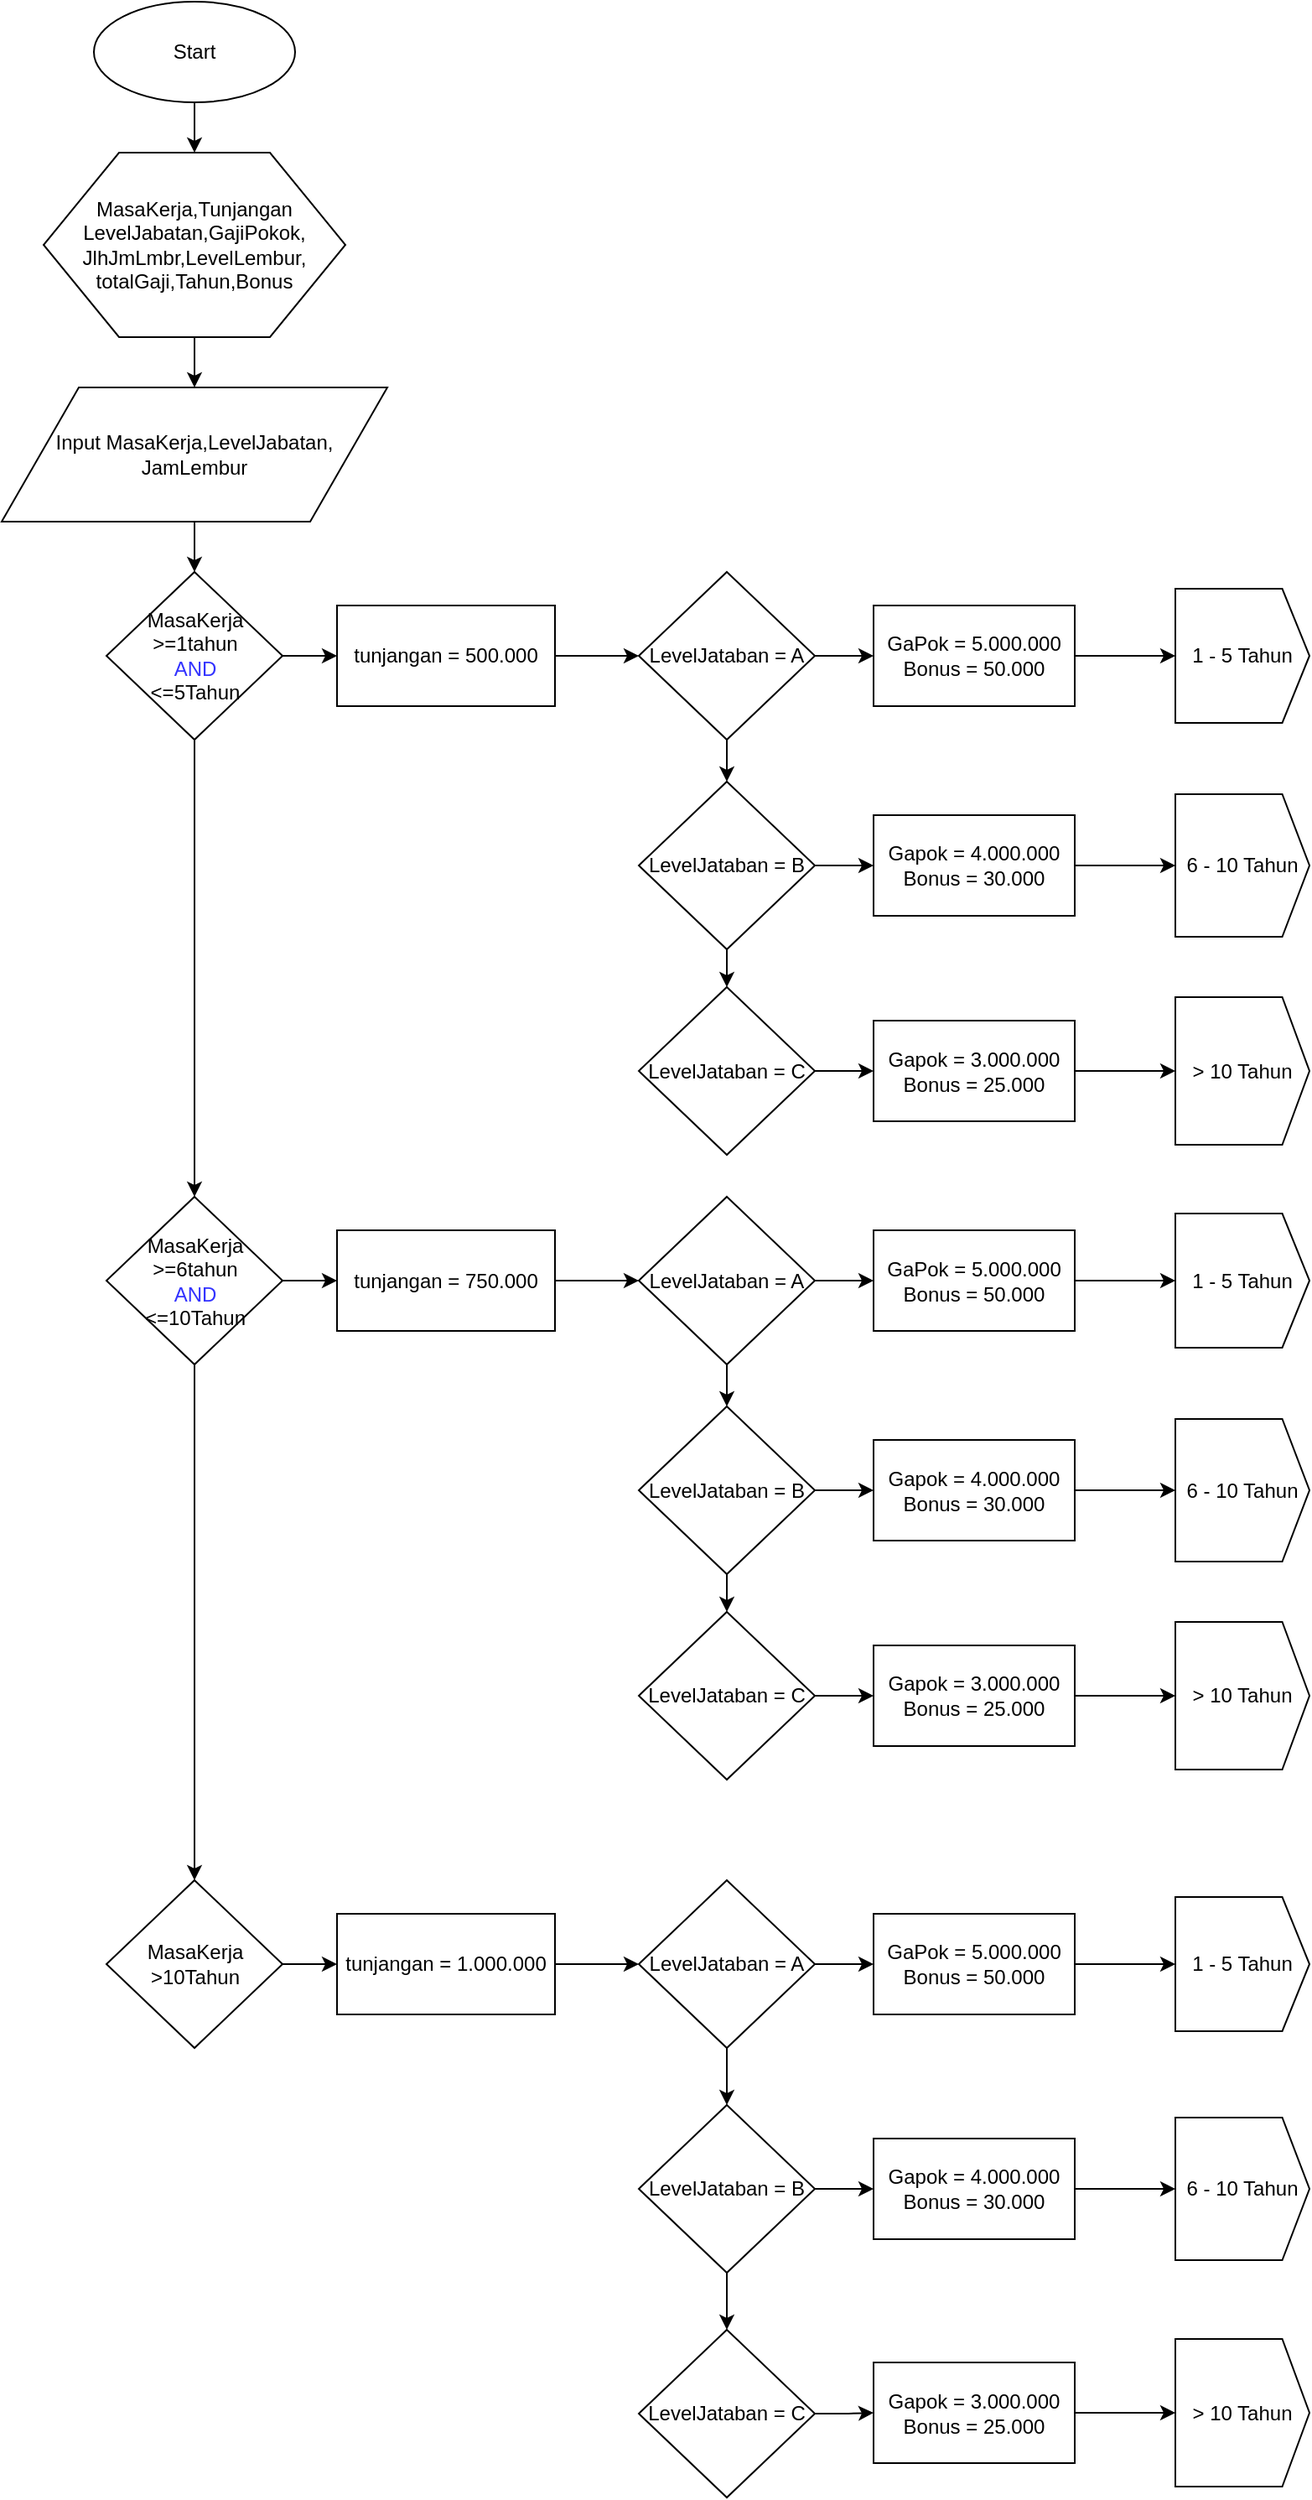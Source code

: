 <mxfile version="12.1.3" type="github" pages="3">
  <diagram id="6a731a19-8d31-9384-78a2-239565b7b9f0" name="Page-1">
    <mxGraphModel dx="2135" dy="1095" grid="1" gridSize="10" guides="1" tooltips="1" connect="1" arrows="1" fold="1" page="1" pageScale="1" pageWidth="3300" pageHeight="2339" background="#ffffff" math="0" shadow="0">
      <root>
        <mxCell id="0"/>
        <mxCell id="1" parent="0"/>
        <mxCell id="Qgxx7pnSmwGBrbIEIWsP-57" value="" style="edgeStyle=orthogonalEdgeStyle;rounded=0;orthogonalLoop=1;jettySize=auto;html=1;" parent="1" source="Qgxx7pnSmwGBrbIEIWsP-55" target="Qgxx7pnSmwGBrbIEIWsP-56" edge="1">
          <mxGeometry relative="1" as="geometry"/>
        </mxCell>
        <mxCell id="Qgxx7pnSmwGBrbIEIWsP-55" value="Start" style="ellipse;whiteSpace=wrap;html=1;" parent="1" vertex="1">
          <mxGeometry x="55" y="60" width="120" height="60" as="geometry"/>
        </mxCell>
        <mxCell id="Qgxx7pnSmwGBrbIEIWsP-59" value="" style="edgeStyle=orthogonalEdgeStyle;rounded=0;orthogonalLoop=1;jettySize=auto;html=1;" parent="1" source="Qgxx7pnSmwGBrbIEIWsP-56" target="Qgxx7pnSmwGBrbIEIWsP-58" edge="1">
          <mxGeometry relative="1" as="geometry"/>
        </mxCell>
        <mxCell id="Qgxx7pnSmwGBrbIEIWsP-56" value="MasaKerja,Tunjangan&lt;br&gt;LevelJabatan,GajiPokok,&lt;br&gt;JlhJmLmbr,LevelLembur,&lt;br&gt;totalGaji,Tahun,Bonus" style="shape=hexagon;perimeter=hexagonPerimeter2;whiteSpace=wrap;html=1;" parent="1" vertex="1">
          <mxGeometry x="25" y="150" width="180" height="110" as="geometry"/>
        </mxCell>
        <mxCell id="Qgxx7pnSmwGBrbIEIWsP-61" value="" style="edgeStyle=orthogonalEdgeStyle;rounded=0;orthogonalLoop=1;jettySize=auto;html=1;" parent="1" source="Qgxx7pnSmwGBrbIEIWsP-58" target="Qgxx7pnSmwGBrbIEIWsP-60" edge="1">
          <mxGeometry relative="1" as="geometry"/>
        </mxCell>
        <mxCell id="Qgxx7pnSmwGBrbIEIWsP-58" value="Input MasaKerja,LevelJabatan,&lt;br&gt;JamLembur" style="shape=parallelogram;perimeter=parallelogramPerimeter;whiteSpace=wrap;html=1;" parent="1" vertex="1">
          <mxGeometry y="290" width="230" height="80" as="geometry"/>
        </mxCell>
        <mxCell id="Qgxx7pnSmwGBrbIEIWsP-66" value="" style="edgeStyle=orthogonalEdgeStyle;rounded=0;orthogonalLoop=1;jettySize=auto;html=1;" parent="1" source="Qgxx7pnSmwGBrbIEIWsP-60" target="Qgxx7pnSmwGBrbIEIWsP-63" edge="1">
          <mxGeometry relative="1" as="geometry"/>
        </mxCell>
        <mxCell id="dYlzVkUk47u2wLpIIhUg-4" value="" style="edgeStyle=orthogonalEdgeStyle;rounded=0;orthogonalLoop=1;jettySize=auto;html=1;" parent="1" source="Qgxx7pnSmwGBrbIEIWsP-60" target="dYlzVkUk47u2wLpIIhUg-2" edge="1">
          <mxGeometry relative="1" as="geometry"/>
        </mxCell>
        <mxCell id="Qgxx7pnSmwGBrbIEIWsP-60" value="MasaKerja&lt;br&gt;&amp;gt;=1tahun&lt;br&gt;&lt;font color=&quot;#3333ff&quot;&gt;AND&lt;/font&gt;&lt;br&gt;&amp;lt;=5Tahun" style="rhombus;whiteSpace=wrap;html=1;" parent="1" vertex="1">
          <mxGeometry x="62.5" y="400" width="105" height="100" as="geometry"/>
        </mxCell>
        <mxCell id="Qgxx7pnSmwGBrbIEIWsP-65" value="" style="edgeStyle=orthogonalEdgeStyle;rounded=0;orthogonalLoop=1;jettySize=auto;html=1;" parent="1" source="Qgxx7pnSmwGBrbIEIWsP-63" edge="1">
          <mxGeometry relative="1" as="geometry">
            <mxPoint x="380" y="450" as="targetPoint"/>
          </mxGeometry>
        </mxCell>
        <mxCell id="Qgxx7pnSmwGBrbIEIWsP-63" value="tunjangan = 500.000" style="rounded=0;whiteSpace=wrap;html=1;" parent="1" vertex="1">
          <mxGeometry x="200" y="420" width="130" height="60" as="geometry"/>
        </mxCell>
        <mxCell id="dYlzVkUk47u2wLpIIhUg-1" value="" style="edgeStyle=orthogonalEdgeStyle;rounded=0;orthogonalLoop=1;jettySize=auto;html=1;" parent="1" source="dYlzVkUk47u2wLpIIhUg-2" target="dYlzVkUk47u2wLpIIhUg-3" edge="1">
          <mxGeometry relative="1" as="geometry"/>
        </mxCell>
        <mxCell id="dYlzVkUk47u2wLpIIhUg-8" value="" style="edgeStyle=orthogonalEdgeStyle;rounded=0;orthogonalLoop=1;jettySize=auto;html=1;" parent="1" source="dYlzVkUk47u2wLpIIhUg-2" target="dYlzVkUk47u2wLpIIhUg-6" edge="1">
          <mxGeometry relative="1" as="geometry"/>
        </mxCell>
        <mxCell id="dYlzVkUk47u2wLpIIhUg-2" value="MasaKerja&lt;br&gt;&amp;gt;=6tahun&lt;br&gt;&lt;font color=&quot;#3333ff&quot;&gt;AND&lt;/font&gt;&lt;br&gt;&amp;lt;=10Tahun" style="rhombus;whiteSpace=wrap;html=1;" parent="1" vertex="1">
          <mxGeometry x="62.5" y="772.5" width="105" height="100" as="geometry"/>
        </mxCell>
        <mxCell id="4lz0NkKaOYHbRc20Ui9C-21" value="" style="edgeStyle=orthogonalEdgeStyle;rounded=0;orthogonalLoop=1;jettySize=auto;html=1;" edge="1" parent="1" source="dYlzVkUk47u2wLpIIhUg-3" target="4lz0NkKaOYHbRc20Ui9C-6">
          <mxGeometry relative="1" as="geometry"/>
        </mxCell>
        <mxCell id="dYlzVkUk47u2wLpIIhUg-3" value="tunjangan = 750.000" style="rounded=0;whiteSpace=wrap;html=1;" parent="1" vertex="1">
          <mxGeometry x="200" y="792.5" width="130" height="60" as="geometry"/>
        </mxCell>
        <mxCell id="dYlzVkUk47u2wLpIIhUg-5" value="" style="edgeStyle=orthogonalEdgeStyle;rounded=0;orthogonalLoop=1;jettySize=auto;html=1;" parent="1" source="dYlzVkUk47u2wLpIIhUg-6" target="dYlzVkUk47u2wLpIIhUg-7" edge="1">
          <mxGeometry relative="1" as="geometry"/>
        </mxCell>
        <mxCell id="dYlzVkUk47u2wLpIIhUg-6" value="MasaKerja&lt;br&gt;&amp;gt;10Tahun" style="rhombus;whiteSpace=wrap;html=1;" parent="1" vertex="1">
          <mxGeometry x="62.5" y="1180" width="105" height="100" as="geometry"/>
        </mxCell>
        <mxCell id="4lz0NkKaOYHbRc20Ui9C-39" value="" style="edgeStyle=orthogonalEdgeStyle;rounded=0;orthogonalLoop=1;jettySize=auto;html=1;" edge="1" parent="1" source="dYlzVkUk47u2wLpIIhUg-7" target="4lz0NkKaOYHbRc20Ui9C-24">
          <mxGeometry relative="1" as="geometry"/>
        </mxCell>
        <mxCell id="dYlzVkUk47u2wLpIIhUg-7" value="tunjangan = 1.000.000" style="rounded=0;whiteSpace=wrap;html=1;" parent="1" vertex="1">
          <mxGeometry x="200" y="1200" width="130" height="60" as="geometry"/>
        </mxCell>
        <mxCell id="md7aP9a993Q4YNCQHjae-6" value="" style="edgeStyle=orthogonalEdgeStyle;rounded=0;orthogonalLoop=1;jettySize=auto;html=1;" parent="1" source="md7aP9a993Q4YNCQHjae-3" target="md7aP9a993Q4YNCQHjae-4" edge="1">
          <mxGeometry relative="1" as="geometry"/>
        </mxCell>
        <mxCell id="4lz0NkKaOYHbRc20Ui9C-1" value="" style="edgeStyle=orthogonalEdgeStyle;rounded=0;orthogonalLoop=1;jettySize=auto;html=1;" edge="1" parent="1" source="md7aP9a993Q4YNCQHjae-3" target="md7aP9a993Q4YNCQHjae-8">
          <mxGeometry relative="1" as="geometry"/>
        </mxCell>
        <mxCell id="md7aP9a993Q4YNCQHjae-3" value="LevelJataban = A" style="rhombus;whiteSpace=wrap;html=1;" parent="1" vertex="1">
          <mxGeometry x="380" y="400" width="105" height="100" as="geometry"/>
        </mxCell>
        <mxCell id="DAVtJFWMKiSFKnXcEgFz-4" value="" style="edgeStyle=orthogonalEdgeStyle;rounded=0;orthogonalLoop=1;jettySize=auto;html=1;" parent="1" source="md7aP9a993Q4YNCQHjae-4" target="DAVtJFWMKiSFKnXcEgFz-1" edge="1">
          <mxGeometry relative="1" as="geometry"/>
        </mxCell>
        <mxCell id="md7aP9a993Q4YNCQHjae-4" value="GaPok = 5.000.000&lt;br&gt;Bonus = 50.000" style="rounded=0;whiteSpace=wrap;html=1;" parent="1" vertex="1">
          <mxGeometry x="520" y="420" width="120" height="60" as="geometry"/>
        </mxCell>
        <mxCell id="md7aP9a993Q4YNCQHjae-7" value="" style="edgeStyle=orthogonalEdgeStyle;rounded=0;orthogonalLoop=1;jettySize=auto;html=1;" parent="1" source="md7aP9a993Q4YNCQHjae-8" target="md7aP9a993Q4YNCQHjae-9" edge="1">
          <mxGeometry relative="1" as="geometry"/>
        </mxCell>
        <mxCell id="4lz0NkKaOYHbRc20Ui9C-3" value="" style="edgeStyle=orthogonalEdgeStyle;rounded=0;orthogonalLoop=1;jettySize=auto;html=1;" edge="1" parent="1" source="md7aP9a993Q4YNCQHjae-8" target="md7aP9a993Q4YNCQHjae-11">
          <mxGeometry relative="1" as="geometry"/>
        </mxCell>
        <mxCell id="md7aP9a993Q4YNCQHjae-8" value="LevelJataban = B" style="rhombus;whiteSpace=wrap;html=1;" parent="1" vertex="1">
          <mxGeometry x="380" y="525" width="105" height="100" as="geometry"/>
        </mxCell>
        <mxCell id="DAVtJFWMKiSFKnXcEgFz-5" value="" style="edgeStyle=orthogonalEdgeStyle;rounded=0;orthogonalLoop=1;jettySize=auto;html=1;" parent="1" source="md7aP9a993Q4YNCQHjae-9" target="DAVtJFWMKiSFKnXcEgFz-2" edge="1">
          <mxGeometry relative="1" as="geometry"/>
        </mxCell>
        <mxCell id="md7aP9a993Q4YNCQHjae-9" value="Gapok = 4.000.000&lt;br&gt;Bonus = 30.000" style="rounded=0;whiteSpace=wrap;html=1;" parent="1" vertex="1">
          <mxGeometry x="520" y="545" width="120" height="60" as="geometry"/>
        </mxCell>
        <mxCell id="md7aP9a993Q4YNCQHjae-10" value="" style="edgeStyle=orthogonalEdgeStyle;rounded=0;orthogonalLoop=1;jettySize=auto;html=1;" parent="1" source="md7aP9a993Q4YNCQHjae-11" target="md7aP9a993Q4YNCQHjae-12" edge="1">
          <mxGeometry relative="1" as="geometry"/>
        </mxCell>
        <mxCell id="md7aP9a993Q4YNCQHjae-11" value="LevelJataban = C" style="rhombus;whiteSpace=wrap;html=1;" parent="1" vertex="1">
          <mxGeometry x="380" y="647.5" width="105" height="100" as="geometry"/>
        </mxCell>
        <mxCell id="DAVtJFWMKiSFKnXcEgFz-6" value="" style="edgeStyle=orthogonalEdgeStyle;rounded=0;orthogonalLoop=1;jettySize=auto;html=1;" parent="1" source="md7aP9a993Q4YNCQHjae-12" target="DAVtJFWMKiSFKnXcEgFz-3" edge="1">
          <mxGeometry relative="1" as="geometry"/>
        </mxCell>
        <mxCell id="md7aP9a993Q4YNCQHjae-12" value="Gapok = 3.000.000&lt;br&gt;Bonus = 25.000" style="rounded=0;whiteSpace=wrap;html=1;" parent="1" vertex="1">
          <mxGeometry x="520" y="667.5" width="120" height="60" as="geometry"/>
        </mxCell>
        <mxCell id="DAVtJFWMKiSFKnXcEgFz-1" value="1 - 5 Tahun" style="shape=offPageConnector;whiteSpace=wrap;html=1;direction=north;size=0.203;" parent="1" vertex="1">
          <mxGeometry x="700" y="410" width="80" height="80" as="geometry"/>
        </mxCell>
        <mxCell id="DAVtJFWMKiSFKnXcEgFz-2" value="6 - 10 Tahun" style="shape=offPageConnector;whiteSpace=wrap;html=1;direction=north;size=0.203;" parent="1" vertex="1">
          <mxGeometry x="700" y="532.5" width="80" height="85" as="geometry"/>
        </mxCell>
        <mxCell id="DAVtJFWMKiSFKnXcEgFz-3" value="&amp;gt; 10 Tahun" style="shape=offPageConnector;whiteSpace=wrap;html=1;direction=north;size=0.203;" parent="1" vertex="1">
          <mxGeometry x="700" y="653.5" width="80" height="88" as="geometry"/>
        </mxCell>
        <mxCell id="4lz0NkKaOYHbRc20Ui9C-4" value="" style="edgeStyle=orthogonalEdgeStyle;rounded=0;orthogonalLoop=1;jettySize=auto;html=1;" edge="1" parent="1" source="4lz0NkKaOYHbRc20Ui9C-6" target="4lz0NkKaOYHbRc20Ui9C-8">
          <mxGeometry relative="1" as="geometry"/>
        </mxCell>
        <mxCell id="4lz0NkKaOYHbRc20Ui9C-5" value="" style="edgeStyle=orthogonalEdgeStyle;rounded=0;orthogonalLoop=1;jettySize=auto;html=1;" edge="1" parent="1" source="4lz0NkKaOYHbRc20Ui9C-6" target="4lz0NkKaOYHbRc20Ui9C-11">
          <mxGeometry relative="1" as="geometry"/>
        </mxCell>
        <mxCell id="4lz0NkKaOYHbRc20Ui9C-6" value="LevelJataban = A" style="rhombus;whiteSpace=wrap;html=1;" vertex="1" parent="1">
          <mxGeometry x="380" y="772.5" width="105" height="100" as="geometry"/>
        </mxCell>
        <mxCell id="4lz0NkKaOYHbRc20Ui9C-7" value="" style="edgeStyle=orthogonalEdgeStyle;rounded=0;orthogonalLoop=1;jettySize=auto;html=1;" edge="1" parent="1" source="4lz0NkKaOYHbRc20Ui9C-8" target="4lz0NkKaOYHbRc20Ui9C-18">
          <mxGeometry relative="1" as="geometry"/>
        </mxCell>
        <mxCell id="4lz0NkKaOYHbRc20Ui9C-8" value="GaPok = 5.000.000&lt;br&gt;Bonus = 50.000" style="rounded=0;whiteSpace=wrap;html=1;" vertex="1" parent="1">
          <mxGeometry x="520" y="792.5" width="120" height="60" as="geometry"/>
        </mxCell>
        <mxCell id="4lz0NkKaOYHbRc20Ui9C-9" value="" style="edgeStyle=orthogonalEdgeStyle;rounded=0;orthogonalLoop=1;jettySize=auto;html=1;" edge="1" parent="1" source="4lz0NkKaOYHbRc20Ui9C-11" target="4lz0NkKaOYHbRc20Ui9C-13">
          <mxGeometry relative="1" as="geometry"/>
        </mxCell>
        <mxCell id="4lz0NkKaOYHbRc20Ui9C-10" value="" style="edgeStyle=orthogonalEdgeStyle;rounded=0;orthogonalLoop=1;jettySize=auto;html=1;" edge="1" parent="1" source="4lz0NkKaOYHbRc20Ui9C-11" target="4lz0NkKaOYHbRc20Ui9C-15">
          <mxGeometry relative="1" as="geometry"/>
        </mxCell>
        <mxCell id="4lz0NkKaOYHbRc20Ui9C-11" value="LevelJataban = B" style="rhombus;whiteSpace=wrap;html=1;" vertex="1" parent="1">
          <mxGeometry x="380" y="897.5" width="105" height="100" as="geometry"/>
        </mxCell>
        <mxCell id="4lz0NkKaOYHbRc20Ui9C-12" value="" style="edgeStyle=orthogonalEdgeStyle;rounded=0;orthogonalLoop=1;jettySize=auto;html=1;" edge="1" parent="1" source="4lz0NkKaOYHbRc20Ui9C-13" target="4lz0NkKaOYHbRc20Ui9C-19">
          <mxGeometry relative="1" as="geometry"/>
        </mxCell>
        <mxCell id="4lz0NkKaOYHbRc20Ui9C-13" value="Gapok = 4.000.000&lt;br&gt;Bonus = 30.000" style="rounded=0;whiteSpace=wrap;html=1;" vertex="1" parent="1">
          <mxGeometry x="520" y="917.5" width="120" height="60" as="geometry"/>
        </mxCell>
        <mxCell id="4lz0NkKaOYHbRc20Ui9C-14" value="" style="edgeStyle=orthogonalEdgeStyle;rounded=0;orthogonalLoop=1;jettySize=auto;html=1;" edge="1" parent="1" source="4lz0NkKaOYHbRc20Ui9C-15" target="4lz0NkKaOYHbRc20Ui9C-17">
          <mxGeometry relative="1" as="geometry"/>
        </mxCell>
        <mxCell id="4lz0NkKaOYHbRc20Ui9C-15" value="LevelJataban = C" style="rhombus;whiteSpace=wrap;html=1;" vertex="1" parent="1">
          <mxGeometry x="380" y="1020" width="105" height="100" as="geometry"/>
        </mxCell>
        <mxCell id="4lz0NkKaOYHbRc20Ui9C-16" value="" style="edgeStyle=orthogonalEdgeStyle;rounded=0;orthogonalLoop=1;jettySize=auto;html=1;" edge="1" parent="1" source="4lz0NkKaOYHbRc20Ui9C-17" target="4lz0NkKaOYHbRc20Ui9C-20">
          <mxGeometry relative="1" as="geometry"/>
        </mxCell>
        <mxCell id="4lz0NkKaOYHbRc20Ui9C-17" value="Gapok = 3.000.000&lt;br&gt;Bonus = 25.000" style="rounded=0;whiteSpace=wrap;html=1;" vertex="1" parent="1">
          <mxGeometry x="520" y="1040" width="120" height="60" as="geometry"/>
        </mxCell>
        <mxCell id="4lz0NkKaOYHbRc20Ui9C-18" value="1 - 5 Tahun" style="shape=offPageConnector;whiteSpace=wrap;html=1;direction=north;size=0.203;" vertex="1" parent="1">
          <mxGeometry x="700" y="782.5" width="80" height="80" as="geometry"/>
        </mxCell>
        <mxCell id="4lz0NkKaOYHbRc20Ui9C-19" value="6 - 10 Tahun" style="shape=offPageConnector;whiteSpace=wrap;html=1;direction=north;size=0.203;" vertex="1" parent="1">
          <mxGeometry x="700" y="905" width="80" height="85" as="geometry"/>
        </mxCell>
        <mxCell id="4lz0NkKaOYHbRc20Ui9C-20" value="&amp;gt; 10 Tahun" style="shape=offPageConnector;whiteSpace=wrap;html=1;direction=north;size=0.203;" vertex="1" parent="1">
          <mxGeometry x="700" y="1026" width="80" height="88" as="geometry"/>
        </mxCell>
        <mxCell id="4lz0NkKaOYHbRc20Ui9C-22" value="" style="edgeStyle=orthogonalEdgeStyle;rounded=0;orthogonalLoop=1;jettySize=auto;html=1;" edge="1" parent="1" source="4lz0NkKaOYHbRc20Ui9C-24" target="4lz0NkKaOYHbRc20Ui9C-26">
          <mxGeometry relative="1" as="geometry"/>
        </mxCell>
        <mxCell id="4lz0NkKaOYHbRc20Ui9C-23" value="" style="edgeStyle=orthogonalEdgeStyle;rounded=0;orthogonalLoop=1;jettySize=auto;html=1;" edge="1" parent="1" source="4lz0NkKaOYHbRc20Ui9C-24" target="4lz0NkKaOYHbRc20Ui9C-29">
          <mxGeometry relative="1" as="geometry"/>
        </mxCell>
        <mxCell id="4lz0NkKaOYHbRc20Ui9C-24" value="LevelJataban = A" style="rhombus;whiteSpace=wrap;html=1;" vertex="1" parent="1">
          <mxGeometry x="380" y="1180" width="105" height="100" as="geometry"/>
        </mxCell>
        <mxCell id="4lz0NkKaOYHbRc20Ui9C-25" value="" style="edgeStyle=orthogonalEdgeStyle;rounded=0;orthogonalLoop=1;jettySize=auto;html=1;" edge="1" parent="1" source="4lz0NkKaOYHbRc20Ui9C-26" target="4lz0NkKaOYHbRc20Ui9C-36">
          <mxGeometry relative="1" as="geometry"/>
        </mxCell>
        <mxCell id="4lz0NkKaOYHbRc20Ui9C-26" value="GaPok = 5.000.000&lt;br&gt;Bonus = 50.000" style="rounded=0;whiteSpace=wrap;html=1;" vertex="1" parent="1">
          <mxGeometry x="520" y="1200" width="120" height="60" as="geometry"/>
        </mxCell>
        <mxCell id="4lz0NkKaOYHbRc20Ui9C-27" value="" style="edgeStyle=orthogonalEdgeStyle;rounded=0;orthogonalLoop=1;jettySize=auto;html=1;" edge="1" parent="1" source="4lz0NkKaOYHbRc20Ui9C-29" target="4lz0NkKaOYHbRc20Ui9C-31">
          <mxGeometry relative="1" as="geometry"/>
        </mxCell>
        <mxCell id="4lz0NkKaOYHbRc20Ui9C-28" value="" style="edgeStyle=orthogonalEdgeStyle;rounded=0;orthogonalLoop=1;jettySize=auto;html=1;" edge="1" parent="1" source="4lz0NkKaOYHbRc20Ui9C-29" target="4lz0NkKaOYHbRc20Ui9C-33">
          <mxGeometry relative="1" as="geometry"/>
        </mxCell>
        <mxCell id="4lz0NkKaOYHbRc20Ui9C-29" value="LevelJataban = B" style="rhombus;whiteSpace=wrap;html=1;" vertex="1" parent="1">
          <mxGeometry x="380" y="1314" width="105" height="100" as="geometry"/>
        </mxCell>
        <mxCell id="4lz0NkKaOYHbRc20Ui9C-30" value="" style="edgeStyle=orthogonalEdgeStyle;rounded=0;orthogonalLoop=1;jettySize=auto;html=1;" edge="1" parent="1" source="4lz0NkKaOYHbRc20Ui9C-31" target="4lz0NkKaOYHbRc20Ui9C-37">
          <mxGeometry relative="1" as="geometry"/>
        </mxCell>
        <mxCell id="4lz0NkKaOYHbRc20Ui9C-31" value="Gapok = 4.000.000&lt;br&gt;Bonus = 30.000" style="rounded=0;whiteSpace=wrap;html=1;" vertex="1" parent="1">
          <mxGeometry x="520" y="1334" width="120" height="60" as="geometry"/>
        </mxCell>
        <mxCell id="4lz0NkKaOYHbRc20Ui9C-32" value="" style="edgeStyle=orthogonalEdgeStyle;rounded=0;orthogonalLoop=1;jettySize=auto;html=1;" edge="1" parent="1" source="4lz0NkKaOYHbRc20Ui9C-33" target="4lz0NkKaOYHbRc20Ui9C-35">
          <mxGeometry relative="1" as="geometry"/>
        </mxCell>
        <mxCell id="4lz0NkKaOYHbRc20Ui9C-33" value="LevelJataban = C" style="rhombus;whiteSpace=wrap;html=1;" vertex="1" parent="1">
          <mxGeometry x="380" y="1448" width="105" height="100" as="geometry"/>
        </mxCell>
        <mxCell id="4lz0NkKaOYHbRc20Ui9C-34" value="" style="edgeStyle=orthogonalEdgeStyle;rounded=0;orthogonalLoop=1;jettySize=auto;html=1;" edge="1" parent="1" source="4lz0NkKaOYHbRc20Ui9C-35" target="4lz0NkKaOYHbRc20Ui9C-38">
          <mxGeometry relative="1" as="geometry"/>
        </mxCell>
        <mxCell id="4lz0NkKaOYHbRc20Ui9C-35" value="Gapok = 3.000.000&lt;br&gt;Bonus = 25.000" style="rounded=0;whiteSpace=wrap;html=1;" vertex="1" parent="1">
          <mxGeometry x="520" y="1467.5" width="120" height="60" as="geometry"/>
        </mxCell>
        <mxCell id="4lz0NkKaOYHbRc20Ui9C-36" value="1 - 5 Tahun" style="shape=offPageConnector;whiteSpace=wrap;html=1;direction=north;size=0.203;" vertex="1" parent="1">
          <mxGeometry x="700" y="1190" width="80" height="80" as="geometry"/>
        </mxCell>
        <mxCell id="4lz0NkKaOYHbRc20Ui9C-37" value="6 - 10 Tahun" style="shape=offPageConnector;whiteSpace=wrap;html=1;direction=north;size=0.203;" vertex="1" parent="1">
          <mxGeometry x="700" y="1321.5" width="80" height="85" as="geometry"/>
        </mxCell>
        <mxCell id="4lz0NkKaOYHbRc20Ui9C-38" value="&amp;gt; 10 Tahun" style="shape=offPageConnector;whiteSpace=wrap;html=1;direction=north;size=0.203;" vertex="1" parent="1">
          <mxGeometry x="700" y="1453.5" width="80" height="88" as="geometry"/>
        </mxCell>
      </root>
    </mxGraphModel>
  </diagram>
  <diagram id="wxg3SZZf4_jRpzEFONYv" name="Page-2">
    <mxGraphModel dx="1220" dy="626" grid="1" gridSize="10" guides="1" tooltips="1" connect="1" arrows="1" fold="1" page="1" pageScale="1" pageWidth="3300" pageHeight="2339" math="0" shadow="0">
      <root>
        <mxCell id="HwUOER14EXXH4MtBdWi0-0"/>
        <mxCell id="HwUOER14EXXH4MtBdWi0-1" parent="HwUOER14EXXH4MtBdWi0-0"/>
        <mxCell id="-7s1I6QiPSg-vK6KR4A9-10" value="" style="edgeStyle=orthogonalEdgeStyle;rounded=0;orthogonalLoop=1;jettySize=auto;html=1;" parent="HwUOER14EXXH4MtBdWi0-1" source="jdGRFoq5E-V2CgojmwZb-0" target="-7s1I6QiPSg-vK6KR4A9-2" edge="1">
          <mxGeometry relative="1" as="geometry"/>
        </mxCell>
        <mxCell id="jdGRFoq5E-V2CgojmwZb-0" value="1 - 5 Tahun" style="shape=offPageConnector;whiteSpace=wrap;html=1;direction=west;size=0.203;" parent="HwUOER14EXXH4MtBdWi0-1" vertex="1">
          <mxGeometry x="152.5" y="150" width="100" height="80" as="geometry"/>
        </mxCell>
        <mxCell id="-7s1I6QiPSg-vK6KR4A9-1" value="" style="edgeStyle=orthogonalEdgeStyle;rounded=0;orthogonalLoop=1;jettySize=auto;html=1;" parent="HwUOER14EXXH4MtBdWi0-1" source="-7s1I6QiPSg-vK6KR4A9-2" target="-7s1I6QiPSg-vK6KR4A9-3" edge="1">
          <mxGeometry relative="1" as="geometry"/>
        </mxCell>
        <mxCell id="-7s1I6QiPSg-vK6KR4A9-11" value="" style="edgeStyle=orthogonalEdgeStyle;rounded=0;orthogonalLoop=1;jettySize=auto;html=1;" parent="HwUOER14EXXH4MtBdWi0-1" source="-7s1I6QiPSg-vK6KR4A9-2" target="-7s1I6QiPSg-vK6KR4A9-5" edge="1">
          <mxGeometry relative="1" as="geometry"/>
        </mxCell>
        <mxCell id="-7s1I6QiPSg-vK6KR4A9-2" value="LevelJataban = A" style="rhombus;whiteSpace=wrap;html=1;" parent="HwUOER14EXXH4MtBdWi0-1" vertex="1">
          <mxGeometry x="150" y="270" width="105" height="100" as="geometry"/>
        </mxCell>
        <mxCell id="-7s1I6QiPSg-vK6KR4A9-3" value="Bonus = 50.000" style="rounded=0;whiteSpace=wrap;html=1;" parent="HwUOER14EXXH4MtBdWi0-1" vertex="1">
          <mxGeometry x="290" y="290" width="120" height="60" as="geometry"/>
        </mxCell>
        <mxCell id="-7s1I6QiPSg-vK6KR4A9-4" value="" style="edgeStyle=orthogonalEdgeStyle;rounded=0;orthogonalLoop=1;jettySize=auto;html=1;" parent="HwUOER14EXXH4MtBdWi0-1" source="-7s1I6QiPSg-vK6KR4A9-5" target="-7s1I6QiPSg-vK6KR4A9-6" edge="1">
          <mxGeometry relative="1" as="geometry"/>
        </mxCell>
        <mxCell id="-7s1I6QiPSg-vK6KR4A9-12" value="" style="edgeStyle=orthogonalEdgeStyle;rounded=0;orthogonalLoop=1;jettySize=auto;html=1;" parent="HwUOER14EXXH4MtBdWi0-1" source="-7s1I6QiPSg-vK6KR4A9-5" target="-7s1I6QiPSg-vK6KR4A9-8" edge="1">
          <mxGeometry relative="1" as="geometry"/>
        </mxCell>
        <mxCell id="-7s1I6QiPSg-vK6KR4A9-5" value="LevelJataban = B" style="rhombus;whiteSpace=wrap;html=1;" parent="HwUOER14EXXH4MtBdWi0-1" vertex="1">
          <mxGeometry x="150" y="395" width="105" height="100" as="geometry"/>
        </mxCell>
        <mxCell id="-7s1I6QiPSg-vK6KR4A9-6" value="Bonus = 30.000" style="rounded=0;whiteSpace=wrap;html=1;" parent="HwUOER14EXXH4MtBdWi0-1" vertex="1">
          <mxGeometry x="290" y="415" width="120" height="60" as="geometry"/>
        </mxCell>
        <mxCell id="-7s1I6QiPSg-vK6KR4A9-7" value="" style="edgeStyle=orthogonalEdgeStyle;rounded=0;orthogonalLoop=1;jettySize=auto;html=1;" parent="HwUOER14EXXH4MtBdWi0-1" source="-7s1I6QiPSg-vK6KR4A9-8" target="-7s1I6QiPSg-vK6KR4A9-9" edge="1">
          <mxGeometry relative="1" as="geometry"/>
        </mxCell>
        <mxCell id="-7s1I6QiPSg-vK6KR4A9-8" value="LevelJataban = C" style="rhombus;whiteSpace=wrap;html=1;" parent="HwUOER14EXXH4MtBdWi0-1" vertex="1">
          <mxGeometry x="150" y="517.5" width="105" height="100" as="geometry"/>
        </mxCell>
        <mxCell id="-7s1I6QiPSg-vK6KR4A9-9" value="Bonus = 25.000" style="rounded=0;whiteSpace=wrap;html=1;" parent="HwUOER14EXXH4MtBdWi0-1" vertex="1">
          <mxGeometry x="290" y="537.5" width="120" height="60" as="geometry"/>
        </mxCell>
        <mxCell id="-7s1I6QiPSg-vK6KR4A9-13" value="" style="edgeStyle=orthogonalEdgeStyle;rounded=0;orthogonalLoop=1;jettySize=auto;html=1;" parent="HwUOER14EXXH4MtBdWi0-1" source="-7s1I6QiPSg-vK6KR4A9-14" target="-7s1I6QiPSg-vK6KR4A9-17" edge="1">
          <mxGeometry relative="1" as="geometry"/>
        </mxCell>
        <mxCell id="-7s1I6QiPSg-vK6KR4A9-14" value="6 - 10 Tahun" style="shape=offPageConnector;whiteSpace=wrap;html=1;direction=west;size=0.203;" parent="HwUOER14EXXH4MtBdWi0-1" vertex="1">
          <mxGeometry x="482.5" y="150" width="100" height="80" as="geometry"/>
        </mxCell>
        <mxCell id="-7s1I6QiPSg-vK6KR4A9-15" value="" style="edgeStyle=orthogonalEdgeStyle;rounded=0;orthogonalLoop=1;jettySize=auto;html=1;" parent="HwUOER14EXXH4MtBdWi0-1" source="-7s1I6QiPSg-vK6KR4A9-17" target="-7s1I6QiPSg-vK6KR4A9-18" edge="1">
          <mxGeometry relative="1" as="geometry"/>
        </mxCell>
        <mxCell id="-7s1I6QiPSg-vK6KR4A9-16" value="" style="edgeStyle=orthogonalEdgeStyle;rounded=0;orthogonalLoop=1;jettySize=auto;html=1;" parent="HwUOER14EXXH4MtBdWi0-1" source="-7s1I6QiPSg-vK6KR4A9-17" target="-7s1I6QiPSg-vK6KR4A9-21" edge="1">
          <mxGeometry relative="1" as="geometry"/>
        </mxCell>
        <mxCell id="-7s1I6QiPSg-vK6KR4A9-17" value="LevelJataban = A" style="rhombus;whiteSpace=wrap;html=1;" parent="HwUOER14EXXH4MtBdWi0-1" vertex="1">
          <mxGeometry x="480" y="270" width="105" height="100" as="geometry"/>
        </mxCell>
        <mxCell id="-7s1I6QiPSg-vK6KR4A9-18" value="Bonus = 75.000" style="rounded=0;whiteSpace=wrap;html=1;" parent="HwUOER14EXXH4MtBdWi0-1" vertex="1">
          <mxGeometry x="620" y="290" width="120" height="60" as="geometry"/>
        </mxCell>
        <mxCell id="-7s1I6QiPSg-vK6KR4A9-19" value="" style="edgeStyle=orthogonalEdgeStyle;rounded=0;orthogonalLoop=1;jettySize=auto;html=1;" parent="HwUOER14EXXH4MtBdWi0-1" source="-7s1I6QiPSg-vK6KR4A9-21" target="-7s1I6QiPSg-vK6KR4A9-22" edge="1">
          <mxGeometry relative="1" as="geometry"/>
        </mxCell>
        <mxCell id="-7s1I6QiPSg-vK6KR4A9-20" value="" style="edgeStyle=orthogonalEdgeStyle;rounded=0;orthogonalLoop=1;jettySize=auto;html=1;" parent="HwUOER14EXXH4MtBdWi0-1" source="-7s1I6QiPSg-vK6KR4A9-21" target="-7s1I6QiPSg-vK6KR4A9-24" edge="1">
          <mxGeometry relative="1" as="geometry"/>
        </mxCell>
        <mxCell id="-7s1I6QiPSg-vK6KR4A9-21" value="LevelJataban = B" style="rhombus;whiteSpace=wrap;html=1;" parent="HwUOER14EXXH4MtBdWi0-1" vertex="1">
          <mxGeometry x="480" y="395" width="105" height="100" as="geometry"/>
        </mxCell>
        <mxCell id="-7s1I6QiPSg-vK6KR4A9-22" value="Bonus = 65.000" style="rounded=0;whiteSpace=wrap;html=1;" parent="HwUOER14EXXH4MtBdWi0-1" vertex="1">
          <mxGeometry x="620" y="415" width="120" height="60" as="geometry"/>
        </mxCell>
        <mxCell id="-7s1I6QiPSg-vK6KR4A9-23" value="" style="edgeStyle=orthogonalEdgeStyle;rounded=0;orthogonalLoop=1;jettySize=auto;html=1;" parent="HwUOER14EXXH4MtBdWi0-1" source="-7s1I6QiPSg-vK6KR4A9-24" target="-7s1I6QiPSg-vK6KR4A9-25" edge="1">
          <mxGeometry relative="1" as="geometry"/>
        </mxCell>
        <mxCell id="-7s1I6QiPSg-vK6KR4A9-24" value="LevelJataban = C" style="rhombus;whiteSpace=wrap;html=1;" parent="HwUOER14EXXH4MtBdWi0-1" vertex="1">
          <mxGeometry x="480" y="517.5" width="105" height="100" as="geometry"/>
        </mxCell>
        <mxCell id="-7s1I6QiPSg-vK6KR4A9-25" value="Bonus = 60.000" style="rounded=0;whiteSpace=wrap;html=1;" parent="HwUOER14EXXH4MtBdWi0-1" vertex="1">
          <mxGeometry x="620" y="537.5" width="120" height="60" as="geometry"/>
        </mxCell>
        <mxCell id="-7s1I6QiPSg-vK6KR4A9-26" value="" style="edgeStyle=orthogonalEdgeStyle;rounded=0;orthogonalLoop=1;jettySize=auto;html=1;" parent="HwUOER14EXXH4MtBdWi0-1" source="-7s1I6QiPSg-vK6KR4A9-27" target="-7s1I6QiPSg-vK6KR4A9-30" edge="1">
          <mxGeometry relative="1" as="geometry"/>
        </mxCell>
        <mxCell id="-7s1I6QiPSg-vK6KR4A9-27" value="&amp;gt; 10 Tahun" style="shape=offPageConnector;whiteSpace=wrap;html=1;direction=west;size=0.203;" parent="HwUOER14EXXH4MtBdWi0-1" vertex="1">
          <mxGeometry x="802.5" y="150" width="100" height="80" as="geometry"/>
        </mxCell>
        <mxCell id="-7s1I6QiPSg-vK6KR4A9-28" value="" style="edgeStyle=orthogonalEdgeStyle;rounded=0;orthogonalLoop=1;jettySize=auto;html=1;" parent="HwUOER14EXXH4MtBdWi0-1" source="-7s1I6QiPSg-vK6KR4A9-30" target="-7s1I6QiPSg-vK6KR4A9-31" edge="1">
          <mxGeometry relative="1" as="geometry"/>
        </mxCell>
        <mxCell id="-7s1I6QiPSg-vK6KR4A9-29" value="" style="edgeStyle=orthogonalEdgeStyle;rounded=0;orthogonalLoop=1;jettySize=auto;html=1;" parent="HwUOER14EXXH4MtBdWi0-1" source="-7s1I6QiPSg-vK6KR4A9-30" target="-7s1I6QiPSg-vK6KR4A9-34" edge="1">
          <mxGeometry relative="1" as="geometry"/>
        </mxCell>
        <mxCell id="-7s1I6QiPSg-vK6KR4A9-30" value="LevelJataban = A" style="rhombus;whiteSpace=wrap;html=1;" parent="HwUOER14EXXH4MtBdWi0-1" vertex="1">
          <mxGeometry x="800" y="270" width="105" height="100" as="geometry"/>
        </mxCell>
        <mxCell id="-7s1I6QiPSg-vK6KR4A9-31" value="Bonus = 100.000" style="rounded=0;whiteSpace=wrap;html=1;" parent="HwUOER14EXXH4MtBdWi0-1" vertex="1">
          <mxGeometry x="940" y="290" width="120" height="60" as="geometry"/>
        </mxCell>
        <mxCell id="-7s1I6QiPSg-vK6KR4A9-32" value="" style="edgeStyle=orthogonalEdgeStyle;rounded=0;orthogonalLoop=1;jettySize=auto;html=1;" parent="HwUOER14EXXH4MtBdWi0-1" source="-7s1I6QiPSg-vK6KR4A9-34" target="-7s1I6QiPSg-vK6KR4A9-35" edge="1">
          <mxGeometry relative="1" as="geometry"/>
        </mxCell>
        <mxCell id="-7s1I6QiPSg-vK6KR4A9-33" value="" style="edgeStyle=orthogonalEdgeStyle;rounded=0;orthogonalLoop=1;jettySize=auto;html=1;" parent="HwUOER14EXXH4MtBdWi0-1" source="-7s1I6QiPSg-vK6KR4A9-34" target="-7s1I6QiPSg-vK6KR4A9-37" edge="1">
          <mxGeometry relative="1" as="geometry"/>
        </mxCell>
        <mxCell id="-7s1I6QiPSg-vK6KR4A9-34" value="LevelJataban = B" style="rhombus;whiteSpace=wrap;html=1;" parent="HwUOER14EXXH4MtBdWi0-1" vertex="1">
          <mxGeometry x="800" y="395" width="105" height="100" as="geometry"/>
        </mxCell>
        <mxCell id="-7s1I6QiPSg-vK6KR4A9-35" value="Bonus = 85.000" style="rounded=0;whiteSpace=wrap;html=1;" parent="HwUOER14EXXH4MtBdWi0-1" vertex="1">
          <mxGeometry x="940" y="415" width="120" height="60" as="geometry"/>
        </mxCell>
        <mxCell id="-7s1I6QiPSg-vK6KR4A9-36" value="" style="edgeStyle=orthogonalEdgeStyle;rounded=0;orthogonalLoop=1;jettySize=auto;html=1;" parent="HwUOER14EXXH4MtBdWi0-1" source="-7s1I6QiPSg-vK6KR4A9-37" target="-7s1I6QiPSg-vK6KR4A9-38" edge="1">
          <mxGeometry relative="1" as="geometry"/>
        </mxCell>
        <mxCell id="-7s1I6QiPSg-vK6KR4A9-37" value="LevelJataban = C" style="rhombus;whiteSpace=wrap;html=1;" parent="HwUOER14EXXH4MtBdWi0-1" vertex="1">
          <mxGeometry x="800" y="517.5" width="105" height="100" as="geometry"/>
        </mxCell>
        <mxCell id="-7s1I6QiPSg-vK6KR4A9-38" value="Bonus = 75.000" style="rounded=0;whiteSpace=wrap;html=1;" parent="HwUOER14EXXH4MtBdWi0-1" vertex="1">
          <mxGeometry x="940" y="537.5" width="120" height="60" as="geometry"/>
        </mxCell>
        <mxCell id="-7s1I6QiPSg-vK6KR4A9-39" value="" style="edgeStyle=elbowEdgeStyle;elbow=horizontal;endArrow=classic;html=1;exitX=1;exitY=0.5;exitDx=0;exitDy=0;" parent="HwUOER14EXXH4MtBdWi0-1" source="-7s1I6QiPSg-vK6KR4A9-3" edge="1">
          <mxGeometry width="50" height="50" relative="1" as="geometry">
            <mxPoint x="250" y="680" as="sourcePoint"/>
            <mxPoint x="440" y="640" as="targetPoint"/>
            <Array as="points">
              <mxPoint x="440" y="470"/>
            </Array>
          </mxGeometry>
        </mxCell>
        <mxCell id="-7s1I6QiPSg-vK6KR4A9-40" value="" style="edgeStyle=elbowEdgeStyle;elbow=horizontal;endArrow=classic;html=1;exitX=1;exitY=0.5;exitDx=0;exitDy=0;" parent="HwUOER14EXXH4MtBdWi0-1" source="-7s1I6QiPSg-vK6KR4A9-6" edge="1">
          <mxGeometry width="50" height="50" relative="1" as="geometry">
            <mxPoint x="170" y="700" as="sourcePoint"/>
            <mxPoint x="440" y="640" as="targetPoint"/>
            <Array as="points">
              <mxPoint x="440" y="540"/>
            </Array>
          </mxGeometry>
        </mxCell>
        <mxCell id="-7s1I6QiPSg-vK6KR4A9-41" value="" style="edgeStyle=elbowEdgeStyle;elbow=horizontal;endArrow=classic;html=1;exitX=1;exitY=0.5;exitDx=0;exitDy=0;" parent="HwUOER14EXXH4MtBdWi0-1" source="-7s1I6QiPSg-vK6KR4A9-9" edge="1">
          <mxGeometry width="50" height="50" relative="1" as="geometry">
            <mxPoint x="190" y="750" as="sourcePoint"/>
            <mxPoint x="440" y="640" as="targetPoint"/>
            <Array as="points">
              <mxPoint x="440" y="600"/>
            </Array>
          </mxGeometry>
        </mxCell>
        <mxCell id="-7s1I6QiPSg-vK6KR4A9-42" value="" style="edgeStyle=elbowEdgeStyle;elbow=horizontal;endArrow=classic;html=1;exitX=1;exitY=0.5;exitDx=0;exitDy=0;" parent="HwUOER14EXXH4MtBdWi0-1" edge="1">
          <mxGeometry width="50" height="50" relative="1" as="geometry">
            <mxPoint x="740" y="319.857" as="sourcePoint"/>
            <mxPoint x="770" y="640" as="targetPoint"/>
            <Array as="points">
              <mxPoint x="770" y="470"/>
            </Array>
          </mxGeometry>
        </mxCell>
        <mxCell id="-7s1I6QiPSg-vK6KR4A9-43" value="" style="edgeStyle=elbowEdgeStyle;elbow=horizontal;endArrow=classic;html=1;exitX=1;exitY=0.5;exitDx=0;exitDy=0;" parent="HwUOER14EXXH4MtBdWi0-1" edge="1">
          <mxGeometry width="50" height="50" relative="1" as="geometry">
            <mxPoint x="740" y="445.571" as="sourcePoint"/>
            <mxPoint x="770" y="640" as="targetPoint"/>
            <Array as="points">
              <mxPoint x="770" y="540"/>
            </Array>
          </mxGeometry>
        </mxCell>
        <mxCell id="-7s1I6QiPSg-vK6KR4A9-44" value="" style="edgeStyle=elbowEdgeStyle;elbow=horizontal;endArrow=classic;html=1;exitX=1;exitY=0.5;exitDx=0;exitDy=0;" parent="HwUOER14EXXH4MtBdWi0-1" edge="1">
          <mxGeometry width="50" height="50" relative="1" as="geometry">
            <mxPoint x="740" y="567" as="sourcePoint"/>
            <mxPoint x="770" y="640" as="targetPoint"/>
            <Array as="points">
              <mxPoint x="770" y="600"/>
            </Array>
          </mxGeometry>
        </mxCell>
        <mxCell id="-7s1I6QiPSg-vK6KR4A9-45" value="" style="edgeStyle=elbowEdgeStyle;elbow=horizontal;endArrow=classic;html=1;exitX=1;exitY=0.5;exitDx=0;exitDy=0;" parent="HwUOER14EXXH4MtBdWi0-1" edge="1">
          <mxGeometry width="50" height="50" relative="1" as="geometry">
            <mxPoint x="1060" y="319.857" as="sourcePoint"/>
            <mxPoint x="1090" y="640" as="targetPoint"/>
            <Array as="points">
              <mxPoint x="1090" y="470"/>
            </Array>
          </mxGeometry>
        </mxCell>
        <mxCell id="-7s1I6QiPSg-vK6KR4A9-46" value="" style="edgeStyle=elbowEdgeStyle;elbow=horizontal;endArrow=classic;html=1;exitX=1;exitY=0.5;exitDx=0;exitDy=0;" parent="HwUOER14EXXH4MtBdWi0-1" edge="1">
          <mxGeometry width="50" height="50" relative="1" as="geometry">
            <mxPoint x="1060" y="445.571" as="sourcePoint"/>
            <mxPoint x="1090" y="640" as="targetPoint"/>
            <Array as="points">
              <mxPoint x="1090" y="540"/>
            </Array>
          </mxGeometry>
        </mxCell>
        <mxCell id="-7s1I6QiPSg-vK6KR4A9-47" value="" style="edgeStyle=elbowEdgeStyle;elbow=horizontal;endArrow=classic;html=1;exitX=1;exitY=0.5;exitDx=0;exitDy=0;" parent="HwUOER14EXXH4MtBdWi0-1" edge="1">
          <mxGeometry width="50" height="50" relative="1" as="geometry">
            <mxPoint x="1060" y="567" as="sourcePoint"/>
            <mxPoint x="1090" y="640" as="targetPoint"/>
            <Array as="points">
              <mxPoint x="1090" y="600"/>
            </Array>
          </mxGeometry>
        </mxCell>
        <mxCell id="-7s1I6QiPSg-vK6KR4A9-49" value="" style="endArrow=classic;html=1;exitX=0.5;exitY=1;exitDx=0;exitDy=0;" parent="HwUOER14EXXH4MtBdWi0-1" source="-7s1I6QiPSg-vK6KR4A9-8" edge="1">
          <mxGeometry width="50" height="50" relative="1" as="geometry">
            <mxPoint x="180" y="660" as="sourcePoint"/>
            <mxPoint x="203" y="640" as="targetPoint"/>
          </mxGeometry>
        </mxCell>
        <mxCell id="-7s1I6QiPSg-vK6KR4A9-52" value="" style="endArrow=none;html=1;" parent="HwUOER14EXXH4MtBdWi0-1" edge="1">
          <mxGeometry width="50" height="50" relative="1" as="geometry">
            <mxPoint x="200" y="640" as="sourcePoint"/>
            <mxPoint x="1090" y="640" as="targetPoint"/>
          </mxGeometry>
        </mxCell>
        <mxCell id="-7s1I6QiPSg-vK6KR4A9-55" value="" style="endArrow=classic;html=1;exitX=0.5;exitY=1;exitDx=0;exitDy=0;" parent="HwUOER14EXXH4MtBdWi0-1" source="-7s1I6QiPSg-vK6KR4A9-24" edge="1">
          <mxGeometry width="50" height="50" relative="1" as="geometry">
            <mxPoint x="150" y="720" as="sourcePoint"/>
            <mxPoint x="533" y="640" as="targetPoint"/>
          </mxGeometry>
        </mxCell>
        <mxCell id="-7s1I6QiPSg-vK6KR4A9-56" value="" style="endArrow=classic;html=1;exitX=0.5;exitY=1;exitDx=0;exitDy=0;" parent="HwUOER14EXXH4MtBdWi0-1" source="-7s1I6QiPSg-vK6KR4A9-37" edge="1">
          <mxGeometry width="50" height="50" relative="1" as="geometry">
            <mxPoint x="710" y="700" as="sourcePoint"/>
            <mxPoint x="853" y="640" as="targetPoint"/>
          </mxGeometry>
        </mxCell>
        <mxCell id="-7s1I6QiPSg-vK6KR4A9-60" value="" style="endArrow=classic;html=1;" parent="HwUOER14EXXH4MtBdWi0-1" edge="1">
          <mxGeometry width="50" height="50" relative="1" as="geometry">
            <mxPoint x="610" y="640" as="sourcePoint"/>
            <mxPoint x="610" y="710" as="targetPoint"/>
          </mxGeometry>
        </mxCell>
        <mxCell id="-7s1I6QiPSg-vK6KR4A9-63" value="" style="edgeStyle=orthogonalEdgeStyle;rounded=0;orthogonalLoop=1;jettySize=auto;html=1;" parent="HwUOER14EXXH4MtBdWi0-1" source="-7s1I6QiPSg-vK6KR4A9-61" target="-7s1I6QiPSg-vK6KR4A9-62" edge="1">
          <mxGeometry relative="1" as="geometry"/>
        </mxCell>
        <mxCell id="-7s1I6QiPSg-vK6KR4A9-61" value="JmlahJm = (Jam * Bonus )" style="rounded=0;whiteSpace=wrap;html=1;" parent="HwUOER14EXXH4MtBdWi0-1" vertex="1">
          <mxGeometry x="550" y="710" width="120" height="60" as="geometry"/>
        </mxCell>
        <mxCell id="-7s1I6QiPSg-vK6KR4A9-62" value="Hasil" style="shape=offPageConnector;whiteSpace=wrap;html=1;" parent="HwUOER14EXXH4MtBdWi0-1" vertex="1">
          <mxGeometry x="570" y="810" width="80" height="80" as="geometry"/>
        </mxCell>
      </root>
    </mxGraphModel>
  </diagram>
  <diagram id="ABXf7CfiRo2903vuZLPO" name="Page-3">
    <mxGraphModel dx="854" dy="438" grid="1" gridSize="10" guides="1" tooltips="1" connect="1" arrows="1" fold="1" page="1" pageScale="1" pageWidth="3300" pageHeight="2339" math="0" shadow="0">
      <root>
        <mxCell id="_kzM2udPoVxtPwXeLgc--0"/>
        <mxCell id="_kzM2udPoVxtPwXeLgc--1" parent="_kzM2udPoVxtPwXeLgc--0"/>
        <mxCell id="_kzM2udPoVxtPwXeLgc--4" value="" style="edgeStyle=orthogonalEdgeStyle;rounded=0;orthogonalLoop=1;jettySize=auto;html=1;" parent="_kzM2udPoVxtPwXeLgc--1" source="_kzM2udPoVxtPwXeLgc--2" target="_kzM2udPoVxtPwXeLgc--3" edge="1">
          <mxGeometry relative="1" as="geometry"/>
        </mxCell>
        <mxCell id="_kzM2udPoVxtPwXeLgc--2" value="" style="shape=offPageConnector;whiteSpace=wrap;html=1;direction=south;" parent="_kzM2udPoVxtPwXeLgc--1" vertex="1">
          <mxGeometry x="70" y="80" width="80" height="80" as="geometry"/>
        </mxCell>
        <mxCell id="_kzM2udPoVxtPwXeLgc--9" value="" style="edgeStyle=orthogonalEdgeStyle;rounded=0;orthogonalLoop=1;jettySize=auto;html=1;entryX=0.5;entryY=0;entryDx=0;entryDy=0;" parent="_kzM2udPoVxtPwXeLgc--1" source="_kzM2udPoVxtPwXeLgc--3" target="_kzM2udPoVxtPwXeLgc--7" edge="1">
          <mxGeometry relative="1" as="geometry"/>
        </mxCell>
        <mxCell id="_kzM2udPoVxtPwXeLgc--3" value="TotalGaji = masakerja + leveljabatan + JmlJamLembur + Gajipokok&amp;nbsp;" style="rounded=0;whiteSpace=wrap;html=1;" parent="_kzM2udPoVxtPwXeLgc--1" vertex="1">
          <mxGeometry x="200" y="90" width="120" height="60" as="geometry"/>
        </mxCell>
        <mxCell id="_kzM2udPoVxtPwXeLgc--11" value="" style="edgeStyle=orthogonalEdgeStyle;rounded=0;orthogonalLoop=1;jettySize=auto;html=1;" parent="_kzM2udPoVxtPwXeLgc--1" source="_kzM2udPoVxtPwXeLgc--7" target="_kzM2udPoVxtPwXeLgc--10" edge="1">
          <mxGeometry relative="1" as="geometry"/>
        </mxCell>
        <mxCell id="_kzM2udPoVxtPwXeLgc--7" value="Tampilkan&lt;br&gt;Masa Kerja =&amp;nbsp;&lt;br&gt;Level Jabatan =&amp;nbsp;&lt;br&gt;Jumlah Jam Lembur = ... x ... =&amp;nbsp;&lt;br&gt;Total Gaji =&amp;nbsp;" style="shape=parallelogram;perimeter=parallelogramPerimeter;whiteSpace=wrap;html=1;" parent="_kzM2udPoVxtPwXeLgc--1" vertex="1">
          <mxGeometry x="155" y="190" width="210" height="80" as="geometry"/>
        </mxCell>
        <mxCell id="_kzM2udPoVxtPwXeLgc--10" value="Selesai" style="ellipse;whiteSpace=wrap;html=1;" parent="_kzM2udPoVxtPwXeLgc--1" vertex="1">
          <mxGeometry x="200" y="310" width="120" height="80" as="geometry"/>
        </mxCell>
      </root>
    </mxGraphModel>
  </diagram>
</mxfile>
